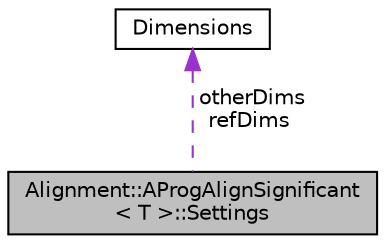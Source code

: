 digraph "Alignment::AProgAlignSignificant&lt; T &gt;::Settings"
{
  edge [fontname="Helvetica",fontsize="10",labelfontname="Helvetica",labelfontsize="10"];
  node [fontname="Helvetica",fontsize="10",shape=record];
  Node1 [label="Alignment::AProgAlignSignificant\l\< T \>::Settings",height=0.2,width=0.4,color="black", fillcolor="grey75", style="filled", fontcolor="black"];
  Node2 -> Node1 [dir="back",color="darkorchid3",fontsize="10",style="dashed",label=" otherDims\nrefDims" ,fontname="Helvetica"];
  Node2 [label="Dimensions",height=0.2,width=0.4,color="black", fillcolor="white", style="filled",URL="$classDimensions.html"];
}
